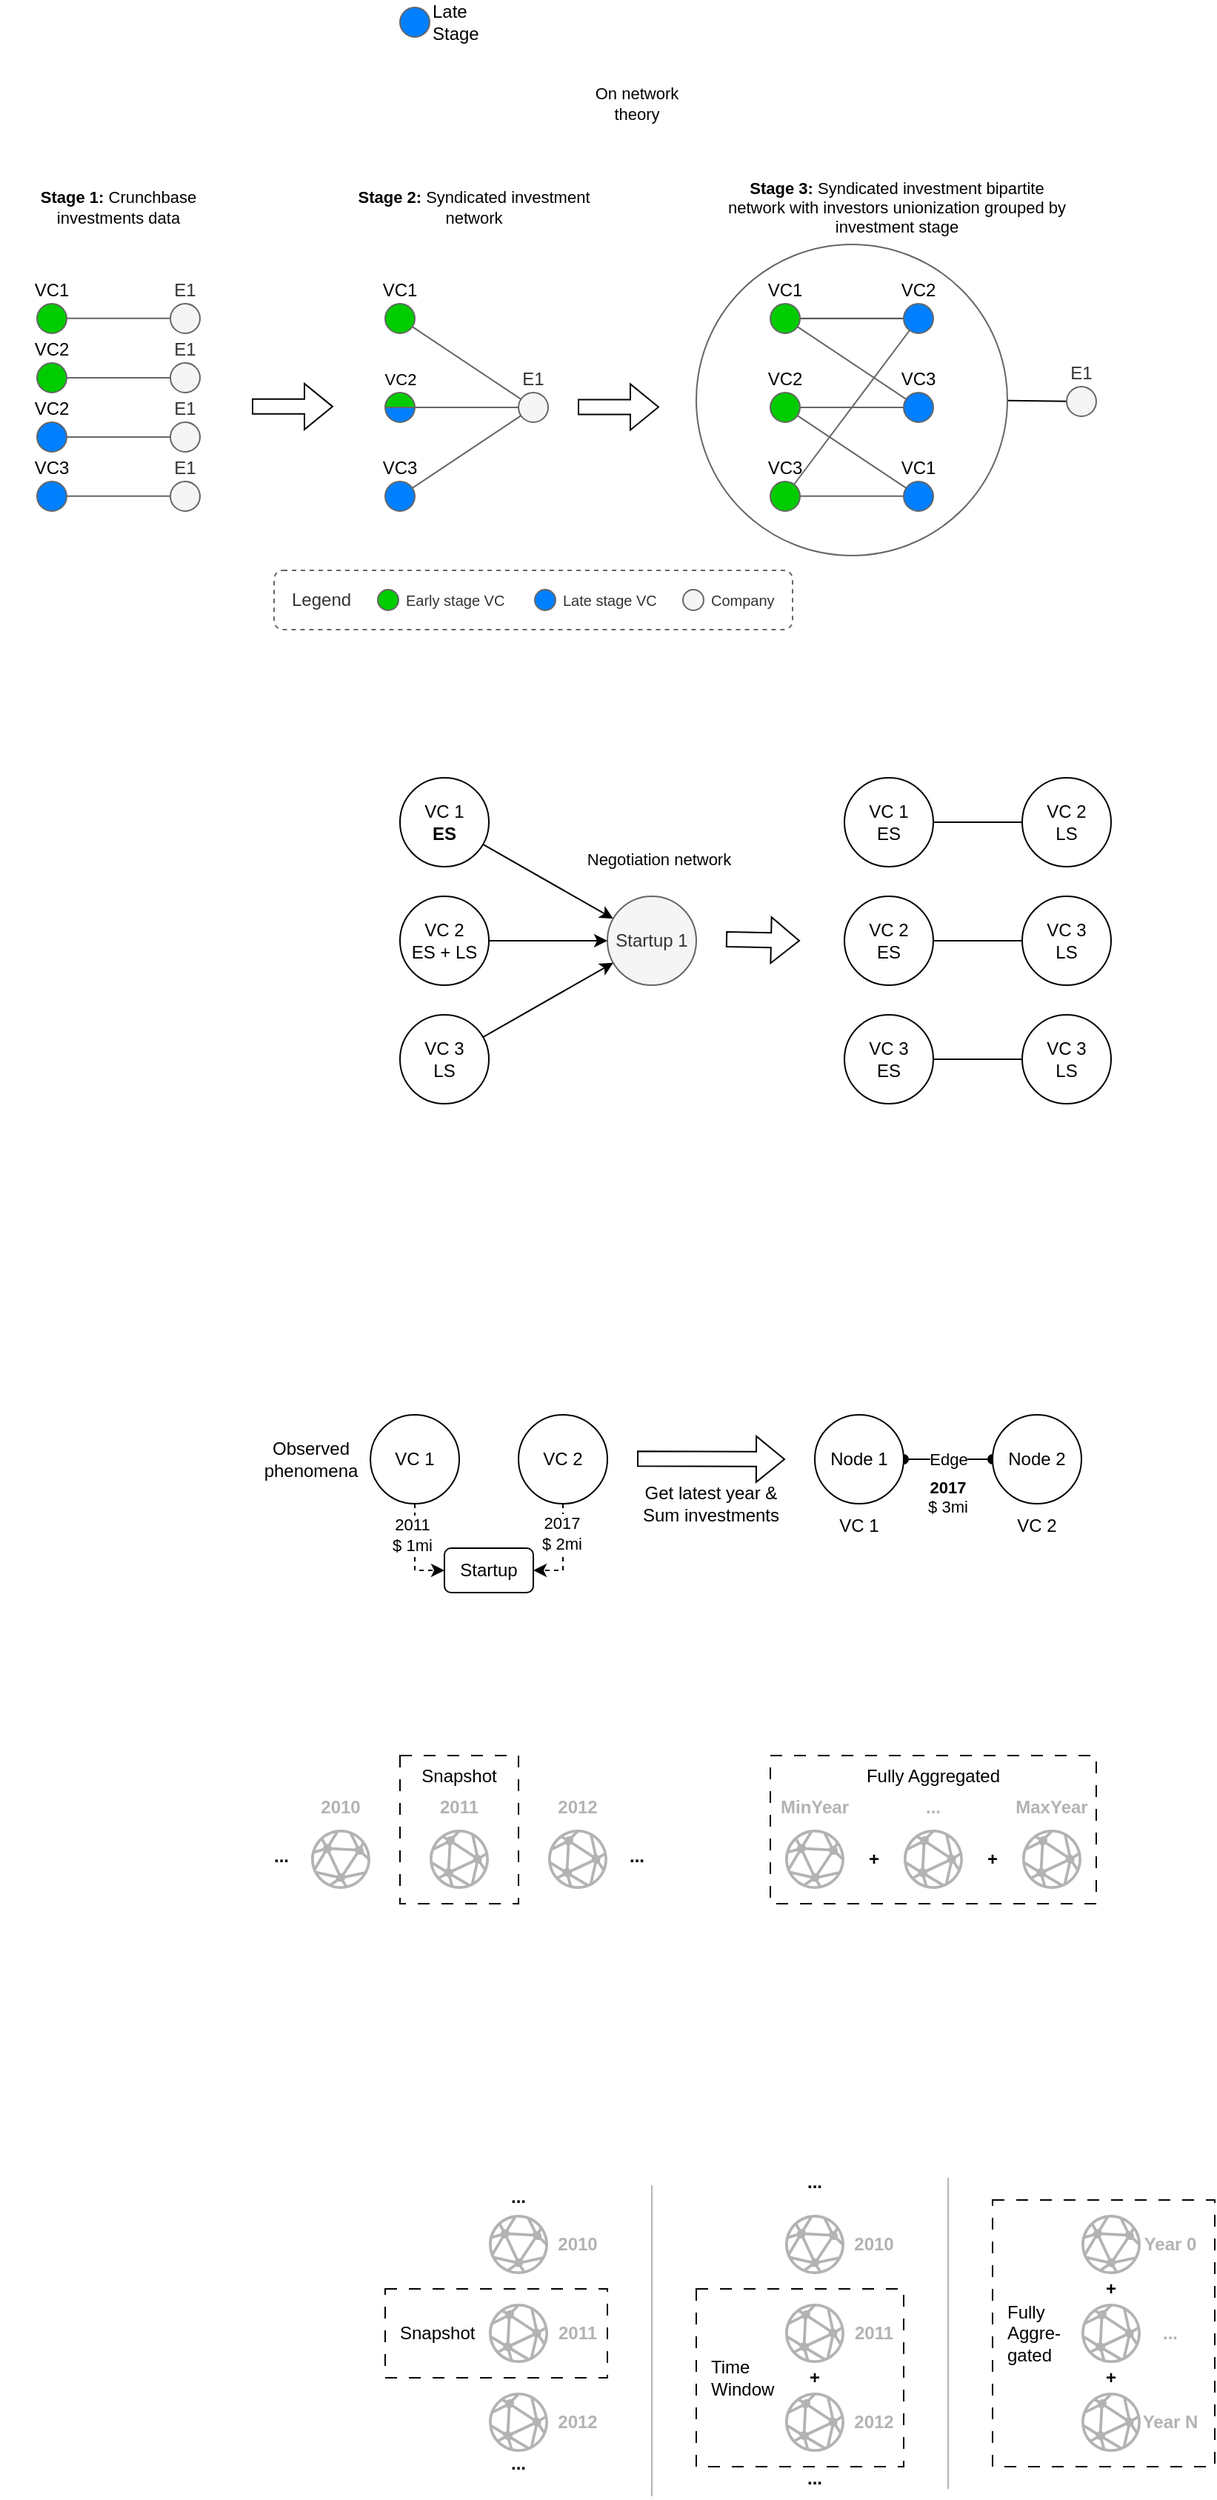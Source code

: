 <mxfile version="26.0.16">
  <diagram name="Page-1" id="Bj0_QASdARDf9qRqiEjv">
    <mxGraphModel dx="7810" dy="5372" grid="1" gridSize="10" guides="1" tooltips="1" connect="1" arrows="1" fold="1" page="1" pageScale="1" pageWidth="1169" pageHeight="827" math="0" shadow="0">
      <root>
        <mxCell id="0" />
        <mxCell id="1" parent="0" />
        <mxCell id="T4cP6CTTyvv2BIqYkuLx-74" value="" style="rounded=0;whiteSpace=wrap;html=1;fontFamily=Helvetica;fontSize=11;fontColor=default;labelBackgroundColor=default;strokeColor=none;" vertex="1" parent="1">
          <mxGeometry x="30" y="-520" width="750" height="320" as="geometry" />
        </mxCell>
        <mxCell id="T4cP6CTTyvv2BIqYkuLx-50" value="Legend" style="rounded=1;whiteSpace=wrap;html=1;fontFamily=Helvetica;fontSize=12;fontColor=#333333;labelBackgroundColor=default;verticalAlign=middle;align=left;spacingLeft=10;dashed=1;strokeColor=#666666;spacingTop=0;" vertex="1" parent="1">
          <mxGeometry x="215" y="-250" width="350" height="40" as="geometry" />
        </mxCell>
        <mxCell id="btaBWANVYXcahimvtC95-86" value="Fully&lt;div&gt;Aggre-&lt;/div&gt;&lt;div&gt;&lt;span style=&quot;background-color: transparent; color: light-dark(rgb(0, 0, 0), rgb(255, 255, 255));&quot;&gt;gated&lt;/span&gt;&lt;/div&gt;" style="rounded=0;whiteSpace=wrap;html=1;verticalAlign=middle;fillColor=none;dashed=1;dashPattern=8 8;align=left;spacingLeft=8;" parent="1" vertex="1">
          <mxGeometry x="700" y="850" width="150" height="180" as="geometry" />
        </mxCell>
        <mxCell id="btaBWANVYXcahimvtC95-52" value="Fully Aggregated" style="rounded=0;whiteSpace=wrap;html=1;verticalAlign=top;fillColor=none;dashed=1;dashPattern=8 8;" parent="1" vertex="1">
          <mxGeometry x="550" y="550" width="220" height="100" as="geometry" />
        </mxCell>
        <mxCell id="btaBWANVYXcahimvtC95-1" value="VC 2" style="ellipse;whiteSpace=wrap;html=1;aspect=fixed;" parent="1" vertex="1">
          <mxGeometry x="380" y="320" width="60" height="60" as="geometry" />
        </mxCell>
        <mxCell id="btaBWANVYXcahimvtC95-6" style="rounded=0;orthogonalLoop=1;jettySize=auto;html=1;edgeStyle=orthogonalEdgeStyle;entryX=0;entryY=0.5;entryDx=0;entryDy=0;dashed=1;" parent="1" source="btaBWANVYXcahimvtC95-2" target="btaBWANVYXcahimvtC95-5" edge="1">
          <mxGeometry relative="1" as="geometry" />
        </mxCell>
        <mxCell id="btaBWANVYXcahimvtC95-8" value="2011&lt;div&gt;$ 1mi&lt;/div&gt;" style="edgeLabel;html=1;align=center;verticalAlign=middle;resizable=0;points=[];" parent="btaBWANVYXcahimvtC95-6" vertex="1" connectable="0">
          <mxGeometry x="-0.216" relative="1" as="geometry">
            <mxPoint x="-2" y="-5" as="offset" />
          </mxGeometry>
        </mxCell>
        <mxCell id="btaBWANVYXcahimvtC95-2" value="VC 1" style="ellipse;whiteSpace=wrap;html=1;aspect=fixed;" parent="1" vertex="1">
          <mxGeometry x="280" y="320" width="60" height="60" as="geometry" />
        </mxCell>
        <mxCell id="btaBWANVYXcahimvtC95-5" value="Startup" style="shape=label;whiteSpace=wrap;html=1;fixedSize=1;rounded=1;" parent="1" vertex="1">
          <mxGeometry x="330" y="410" width="60" height="30" as="geometry" />
        </mxCell>
        <mxCell id="btaBWANVYXcahimvtC95-7" style="rounded=0;orthogonalLoop=1;jettySize=auto;html=1;edgeStyle=orthogonalEdgeStyle;entryX=1;entryY=0.5;entryDx=0;entryDy=0;dashed=1;" parent="1" source="btaBWANVYXcahimvtC95-1" target="btaBWANVYXcahimvtC95-5" edge="1">
          <mxGeometry relative="1" as="geometry">
            <mxPoint x="270" y="387" as="sourcePoint" />
            <mxPoint x="353" y="460" as="targetPoint" />
          </mxGeometry>
        </mxCell>
        <mxCell id="btaBWANVYXcahimvtC95-9" value="2017&lt;div&gt;$ 2mi&lt;/div&gt;" style="edgeLabel;html=1;align=center;verticalAlign=middle;resizable=0;points=[];" parent="btaBWANVYXcahimvtC95-7" vertex="1" connectable="0">
          <mxGeometry x="-0.174" relative="1" as="geometry">
            <mxPoint x="-1" y="-7" as="offset" />
          </mxGeometry>
        </mxCell>
        <mxCell id="btaBWANVYXcahimvtC95-11" style="edgeStyle=orthogonalEdgeStyle;rounded=0;orthogonalLoop=1;jettySize=auto;html=1;endArrow=oval;startFill=1;startArrow=oval;endFill=1;" parent="1" source="btaBWANVYXcahimvtC95-13" target="btaBWANVYXcahimvtC95-10" edge="1">
          <mxGeometry relative="1" as="geometry" />
        </mxCell>
        <mxCell id="btaBWANVYXcahimvtC95-12" value="Edge" style="edgeLabel;html=1;align=center;verticalAlign=middle;resizable=0;points=[];" parent="btaBWANVYXcahimvtC95-11" vertex="1" connectable="0">
          <mxGeometry x="-0.06" y="2" relative="1" as="geometry">
            <mxPoint x="2" y="2" as="offset" />
          </mxGeometry>
        </mxCell>
        <mxCell id="btaBWANVYXcahimvtC95-13" value="Node 1" style="ellipse;whiteSpace=wrap;html=1;aspect=fixed;" parent="1" vertex="1">
          <mxGeometry x="580" y="320" width="60" height="60" as="geometry" />
        </mxCell>
        <mxCell id="btaBWANVYXcahimvtC95-14" value="" style="shape=flexArrow;endArrow=classic;html=1;rounded=0;" parent="1" edge="1">
          <mxGeometry width="50" height="50" relative="1" as="geometry">
            <mxPoint x="460" y="349.66" as="sourcePoint" />
            <mxPoint x="560" y="350" as="targetPoint" />
          </mxGeometry>
        </mxCell>
        <mxCell id="btaBWANVYXcahimvtC95-15" value="VC 1" style="text;html=1;align=center;verticalAlign=middle;whiteSpace=wrap;rounded=0;" parent="1" vertex="1">
          <mxGeometry x="580" y="380" width="60" height="30" as="geometry" />
        </mxCell>
        <mxCell id="btaBWANVYXcahimvtC95-16" value="VC 2" style="text;html=1;align=center;verticalAlign=middle;whiteSpace=wrap;rounded=0;" parent="1" vertex="1">
          <mxGeometry x="700" y="380" width="60" height="30" as="geometry" />
        </mxCell>
        <mxCell id="btaBWANVYXcahimvtC95-17" value="Observed phenomena" style="text;html=1;align=center;verticalAlign=middle;whiteSpace=wrap;rounded=0;" parent="1" vertex="1">
          <mxGeometry x="210" y="335" width="60" height="30" as="geometry" />
        </mxCell>
        <mxCell id="btaBWANVYXcahimvtC95-24" value="" style="sketch=0;html=1;aspect=fixed;strokeColor=none;shadow=0;fillColor=#B3B3B3;verticalAlign=top;labelPosition=center;verticalLabelPosition=bottom;shape=mxgraph.gcp2.network;direction=south;" parent="1" vertex="1">
          <mxGeometry x="240" y="600" width="40" height="40" as="geometry" />
        </mxCell>
        <mxCell id="btaBWANVYXcahimvtC95-25" value="" style="sketch=0;html=1;aspect=fixed;strokeColor=none;shadow=0;fillColor=#B3B3B3;verticalAlign=top;labelPosition=center;verticalLabelPosition=bottom;shape=mxgraph.gcp2.network" parent="1" vertex="1">
          <mxGeometry x="320" y="600" width="40" height="40" as="geometry" />
        </mxCell>
        <mxCell id="btaBWANVYXcahimvtC95-26" value="2010" style="text;html=1;align=center;verticalAlign=middle;whiteSpace=wrap;rounded=0;strokeColor=none;fontColor=#B3B3B3;fontStyle=1" parent="1" vertex="1">
          <mxGeometry x="230" y="570" width="60" height="30" as="geometry" />
        </mxCell>
        <mxCell id="btaBWANVYXcahimvtC95-27" value="2011" style="text;html=1;align=center;verticalAlign=middle;whiteSpace=wrap;rounded=0;strokeColor=none;fontColor=#B3B3B3;fontStyle=1" parent="1" vertex="1">
          <mxGeometry x="310" y="570" width="60" height="30" as="geometry" />
        </mxCell>
        <mxCell id="btaBWANVYXcahimvtC95-30" value="" style="sketch=0;html=1;aspect=fixed;strokeColor=none;shadow=0;fillColor=#B3B3B3;verticalAlign=top;labelPosition=center;verticalLabelPosition=bottom;shape=mxgraph.gcp2.network" parent="1" vertex="1">
          <mxGeometry x="400" y="600" width="40" height="40" as="geometry" />
        </mxCell>
        <mxCell id="btaBWANVYXcahimvtC95-31" value="2012" style="text;html=1;align=center;verticalAlign=middle;whiteSpace=wrap;rounded=0;strokeColor=none;fontColor=#B3B3B3;fontStyle=1" parent="1" vertex="1">
          <mxGeometry x="390" y="570" width="60" height="30" as="geometry" />
        </mxCell>
        <mxCell id="btaBWANVYXcahimvtC95-32" value="Snapshot" style="rounded=0;whiteSpace=wrap;html=1;verticalAlign=top;fillColor=none;dashed=1;dashPattern=8 8;" parent="1" vertex="1">
          <mxGeometry x="300" y="550" width="80" height="100" as="geometry" />
        </mxCell>
        <mxCell id="btaBWANVYXcahimvtC95-33" value="..." style="text;html=1;align=center;verticalAlign=middle;whiteSpace=wrap;rounded=0;fontStyle=1" parent="1" vertex="1">
          <mxGeometry x="190" y="605" width="60" height="25" as="geometry" />
        </mxCell>
        <mxCell id="btaBWANVYXcahimvtC95-34" value="..." style="text;html=1;align=center;verticalAlign=middle;whiteSpace=wrap;rounded=0;fontStyle=1" parent="1" vertex="1">
          <mxGeometry x="430" y="605" width="60" height="25" as="geometry" />
        </mxCell>
        <mxCell id="btaBWANVYXcahimvtC95-46" value="" style="sketch=0;html=1;aspect=fixed;strokeColor=none;shadow=0;fillColor=#B3B3B3;verticalAlign=top;labelPosition=center;verticalLabelPosition=bottom;shape=mxgraph.gcp2.network;direction=south;" parent="1" vertex="1">
          <mxGeometry x="560" y="600" width="40" height="40" as="geometry" />
        </mxCell>
        <mxCell id="btaBWANVYXcahimvtC95-47" value="" style="sketch=0;html=1;aspect=fixed;strokeColor=none;shadow=0;fillColor=#B3B3B3;verticalAlign=top;labelPosition=center;verticalLabelPosition=bottom;shape=mxgraph.gcp2.network" parent="1" vertex="1">
          <mxGeometry x="640" y="600" width="40" height="40" as="geometry" />
        </mxCell>
        <mxCell id="btaBWANVYXcahimvtC95-48" value="MinYear" style="text;html=1;align=center;verticalAlign=middle;whiteSpace=wrap;rounded=0;strokeColor=none;fontColor=#B3B3B3;fontStyle=1" parent="1" vertex="1">
          <mxGeometry x="550" y="570" width="60" height="30" as="geometry" />
        </mxCell>
        <mxCell id="btaBWANVYXcahimvtC95-49" value="..." style="text;html=1;align=center;verticalAlign=middle;whiteSpace=wrap;rounded=0;strokeColor=none;fontColor=#B3B3B3;fontStyle=1" parent="1" vertex="1">
          <mxGeometry x="630" y="570" width="60" height="30" as="geometry" />
        </mxCell>
        <mxCell id="btaBWANVYXcahimvtC95-50" value="" style="sketch=0;html=1;aspect=fixed;strokeColor=none;shadow=0;fillColor=#B3B3B3;verticalAlign=top;labelPosition=center;verticalLabelPosition=bottom;shape=mxgraph.gcp2.network" parent="1" vertex="1">
          <mxGeometry x="720" y="600" width="40" height="40" as="geometry" />
        </mxCell>
        <mxCell id="btaBWANVYXcahimvtC95-51" value="MaxYear" style="text;html=1;align=center;verticalAlign=middle;whiteSpace=wrap;rounded=0;strokeColor=none;fontColor=#B3B3B3;fontStyle=1" parent="1" vertex="1">
          <mxGeometry x="710" y="570" width="60" height="30" as="geometry" />
        </mxCell>
        <mxCell id="btaBWANVYXcahimvtC95-54" value="+" style="text;html=1;align=center;verticalAlign=middle;whiteSpace=wrap;rounded=0;fontStyle=1" parent="1" vertex="1">
          <mxGeometry x="590" y="610" width="60" height="20" as="geometry" />
        </mxCell>
        <mxCell id="btaBWANVYXcahimvtC95-55" value="+" style="text;html=1;align=center;verticalAlign=middle;whiteSpace=wrap;rounded=0;fontStyle=1" parent="1" vertex="1">
          <mxGeometry x="670" y="610" width="60" height="20" as="geometry" />
        </mxCell>
        <mxCell id="btaBWANVYXcahimvtC95-57" value="" style="sketch=0;html=1;aspect=fixed;strokeColor=none;shadow=0;fillColor=#B3B3B3;verticalAlign=top;labelPosition=center;verticalLabelPosition=bottom;shape=mxgraph.gcp2.network;direction=south;" parent="1" vertex="1">
          <mxGeometry x="360" y="860" width="40" height="40" as="geometry" />
        </mxCell>
        <mxCell id="btaBWANVYXcahimvtC95-58" value="" style="sketch=0;html=1;aspect=fixed;strokeColor=none;shadow=0;fillColor=#B3B3B3;verticalAlign=top;labelPosition=center;verticalLabelPosition=bottom;shape=mxgraph.gcp2.network" parent="1" vertex="1">
          <mxGeometry x="360" y="920" width="40" height="40" as="geometry" />
        </mxCell>
        <mxCell id="btaBWANVYXcahimvtC95-59" value="2010" style="text;html=1;align=center;verticalAlign=middle;whiteSpace=wrap;rounded=0;strokeColor=none;fontColor=#B3B3B3;fontStyle=1" parent="1" vertex="1">
          <mxGeometry x="400" y="865" width="40" height="30" as="geometry" />
        </mxCell>
        <mxCell id="btaBWANVYXcahimvtC95-60" value="2011" style="text;html=1;align=center;verticalAlign=middle;whiteSpace=wrap;rounded=0;strokeColor=none;fontColor=#B3B3B3;fontStyle=1" parent="1" vertex="1">
          <mxGeometry x="400" y="925" width="40" height="30" as="geometry" />
        </mxCell>
        <mxCell id="btaBWANVYXcahimvtC95-61" value="" style="sketch=0;html=1;aspect=fixed;strokeColor=none;shadow=0;fillColor=#B3B3B3;verticalAlign=top;labelPosition=center;verticalLabelPosition=bottom;shape=mxgraph.gcp2.network" parent="1" vertex="1">
          <mxGeometry x="360" y="980" width="40" height="40" as="geometry" />
        </mxCell>
        <mxCell id="btaBWANVYXcahimvtC95-62" value="2012" style="text;html=1;align=center;verticalAlign=middle;whiteSpace=wrap;rounded=0;strokeColor=none;fontColor=#B3B3B3;fontStyle=1" parent="1" vertex="1">
          <mxGeometry x="400" y="985" width="40" height="30" as="geometry" />
        </mxCell>
        <mxCell id="btaBWANVYXcahimvtC95-63" value="Snapshot" style="rounded=0;whiteSpace=wrap;html=1;verticalAlign=middle;fillColor=none;dashed=1;dashPattern=8 8;align=left;spacingLeft=8;" parent="1" vertex="1">
          <mxGeometry x="290" y="910" width="150" height="60" as="geometry" />
        </mxCell>
        <mxCell id="btaBWANVYXcahimvtC95-64" value="..." style="text;html=1;align=center;verticalAlign=middle;whiteSpace=wrap;rounded=0;fontStyle=1" parent="1" vertex="1">
          <mxGeometry x="370" y="835" width="20" height="25" as="geometry" />
        </mxCell>
        <mxCell id="btaBWANVYXcahimvtC95-65" value="..." style="text;html=1;align=center;verticalAlign=middle;whiteSpace=wrap;rounded=0;fontStyle=1" parent="1" vertex="1">
          <mxGeometry x="370" y="1015" width="20" height="25" as="geometry" />
        </mxCell>
        <mxCell id="btaBWANVYXcahimvtC95-69" value="" style="sketch=0;html=1;aspect=fixed;strokeColor=none;shadow=0;fillColor=#B3B3B3;verticalAlign=top;labelPosition=center;verticalLabelPosition=bottom;shape=mxgraph.gcp2.network;direction=south;" parent="1" vertex="1">
          <mxGeometry x="560" y="860" width="40" height="40" as="geometry" />
        </mxCell>
        <mxCell id="btaBWANVYXcahimvtC95-70" value="" style="sketch=0;html=1;aspect=fixed;strokeColor=none;shadow=0;fillColor=#B3B3B3;verticalAlign=top;labelPosition=center;verticalLabelPosition=bottom;shape=mxgraph.gcp2.network" parent="1" vertex="1">
          <mxGeometry x="560" y="920" width="40" height="40" as="geometry" />
        </mxCell>
        <mxCell id="btaBWANVYXcahimvtC95-71" value="2010" style="text;html=1;align=center;verticalAlign=middle;whiteSpace=wrap;rounded=0;strokeColor=none;fontColor=#B3B3B3;fontStyle=1" parent="1" vertex="1">
          <mxGeometry x="600" y="865" width="40" height="30" as="geometry" />
        </mxCell>
        <mxCell id="btaBWANVYXcahimvtC95-72" value="2011" style="text;html=1;align=center;verticalAlign=middle;whiteSpace=wrap;rounded=0;strokeColor=none;fontColor=#B3B3B3;fontStyle=1" parent="1" vertex="1">
          <mxGeometry x="600" y="925" width="40" height="30" as="geometry" />
        </mxCell>
        <mxCell id="btaBWANVYXcahimvtC95-73" value="" style="sketch=0;html=1;aspect=fixed;strokeColor=none;shadow=0;fillColor=#B3B3B3;verticalAlign=top;labelPosition=center;verticalLabelPosition=bottom;shape=mxgraph.gcp2.network" parent="1" vertex="1">
          <mxGeometry x="560" y="980" width="40" height="40" as="geometry" />
        </mxCell>
        <mxCell id="btaBWANVYXcahimvtC95-74" value="2012" style="text;html=1;align=center;verticalAlign=middle;whiteSpace=wrap;rounded=0;strokeColor=none;fontColor=#B3B3B3;fontStyle=1" parent="1" vertex="1">
          <mxGeometry x="600" y="985" width="40" height="30" as="geometry" />
        </mxCell>
        <mxCell id="btaBWANVYXcahimvtC95-75" value="Time&lt;div&gt;Window&lt;/div&gt;" style="rounded=0;whiteSpace=wrap;html=1;verticalAlign=middle;fillColor=none;dashed=1;dashPattern=8 8;align=left;spacingLeft=8;" parent="1" vertex="1">
          <mxGeometry x="500" y="910" width="140" height="120" as="geometry" />
        </mxCell>
        <mxCell id="btaBWANVYXcahimvtC95-76" value="..." style="text;html=1;align=center;verticalAlign=middle;whiteSpace=wrap;rounded=0;fontStyle=1" parent="1" vertex="1">
          <mxGeometry x="570" y="825" width="20" height="25" as="geometry" />
        </mxCell>
        <mxCell id="btaBWANVYXcahimvtC95-77" value="..." style="text;html=1;align=center;verticalAlign=middle;whiteSpace=wrap;rounded=0;fontStyle=1" parent="1" vertex="1">
          <mxGeometry x="570" y="1025" width="20" height="25" as="geometry" />
        </mxCell>
        <mxCell id="btaBWANVYXcahimvtC95-79" value="+" style="text;html=1;align=center;verticalAlign=middle;whiteSpace=wrap;rounded=0;fontStyle=1" parent="1" vertex="1">
          <mxGeometry x="570" y="960" width="20" height="20" as="geometry" />
        </mxCell>
        <mxCell id="btaBWANVYXcahimvtC95-80" value="" style="sketch=0;html=1;aspect=fixed;strokeColor=none;shadow=0;fillColor=#B3B3B3;verticalAlign=top;labelPosition=center;verticalLabelPosition=bottom;shape=mxgraph.gcp2.network;direction=south;" parent="1" vertex="1">
          <mxGeometry x="760" y="860" width="40" height="40" as="geometry" />
        </mxCell>
        <mxCell id="btaBWANVYXcahimvtC95-81" value="" style="sketch=0;html=1;aspect=fixed;strokeColor=none;shadow=0;fillColor=#B3B3B3;verticalAlign=top;labelPosition=center;verticalLabelPosition=bottom;shape=mxgraph.gcp2.network" parent="1" vertex="1">
          <mxGeometry x="760" y="920" width="40" height="40" as="geometry" />
        </mxCell>
        <mxCell id="btaBWANVYXcahimvtC95-82" value="Year 0" style="text;html=1;align=center;verticalAlign=middle;whiteSpace=wrap;rounded=0;strokeColor=none;fontColor=#B3B3B3;fontStyle=1" parent="1" vertex="1">
          <mxGeometry x="800" y="865" width="40" height="30" as="geometry" />
        </mxCell>
        <mxCell id="btaBWANVYXcahimvtC95-83" value="..." style="text;html=1;align=center;verticalAlign=middle;whiteSpace=wrap;rounded=0;strokeColor=none;fontColor=#B3B3B3;fontStyle=1" parent="1" vertex="1">
          <mxGeometry x="800" y="925" width="40" height="30" as="geometry" />
        </mxCell>
        <mxCell id="btaBWANVYXcahimvtC95-84" value="" style="sketch=0;html=1;aspect=fixed;strokeColor=none;shadow=0;fillColor=#B3B3B3;verticalAlign=top;labelPosition=center;verticalLabelPosition=bottom;shape=mxgraph.gcp2.network" parent="1" vertex="1">
          <mxGeometry x="760" y="980" width="40" height="40" as="geometry" />
        </mxCell>
        <mxCell id="btaBWANVYXcahimvtC95-85" value="Year N" style="text;html=1;align=center;verticalAlign=middle;whiteSpace=wrap;rounded=0;strokeColor=none;fontColor=#B3B3B3;fontStyle=1" parent="1" vertex="1">
          <mxGeometry x="800" y="985" width="40" height="30" as="geometry" />
        </mxCell>
        <mxCell id="btaBWANVYXcahimvtC95-89" value="+" style="text;html=1;align=center;verticalAlign=middle;whiteSpace=wrap;rounded=0;fontStyle=1" parent="1" vertex="1">
          <mxGeometry x="770" y="960" width="20" height="20" as="geometry" />
        </mxCell>
        <mxCell id="btaBWANVYXcahimvtC95-90" value="+" style="text;html=1;align=center;verticalAlign=middle;whiteSpace=wrap;rounded=0;fontStyle=1" parent="1" vertex="1">
          <mxGeometry x="770" y="900" width="20" height="20" as="geometry" />
        </mxCell>
        <mxCell id="btaBWANVYXcahimvtC95-91" value="" style="endArrow=none;html=1;rounded=0;strokeColor=#B3B3B3;" parent="1" edge="1">
          <mxGeometry width="50" height="50" relative="1" as="geometry">
            <mxPoint x="470" y="1050" as="sourcePoint" />
            <mxPoint x="470" y="840" as="targetPoint" />
          </mxGeometry>
        </mxCell>
        <mxCell id="btaBWANVYXcahimvtC95-92" value="" style="endArrow=none;html=1;rounded=0;strokeColor=#B3B3B3;" parent="1" edge="1">
          <mxGeometry width="50" height="50" relative="1" as="geometry">
            <mxPoint x="670" y="1045" as="sourcePoint" />
            <mxPoint x="670" y="835" as="targetPoint" />
          </mxGeometry>
        </mxCell>
        <mxCell id="btaBWANVYXcahimvtC95-95" value="&lt;b style=&quot;font-size: 11px; text-wrap-mode: nowrap;&quot;&gt;2017&lt;/b&gt;&lt;div style=&quot;font-size: 11px; text-wrap-mode: nowrap;&quot;&gt;$ 3mi&lt;/div&gt;" style="text;html=1;align=center;verticalAlign=middle;whiteSpace=wrap;rounded=0;" parent="1" vertex="1">
          <mxGeometry x="640" y="360" width="60" height="30" as="geometry" />
        </mxCell>
        <mxCell id="btaBWANVYXcahimvtC95-96" value="Get latest year &amp;amp;&lt;div&gt;Sum investments&lt;/div&gt;" style="text;html=1;align=center;verticalAlign=middle;whiteSpace=wrap;rounded=0;" parent="1" vertex="1">
          <mxGeometry x="460" y="365" width="100" height="30" as="geometry" />
        </mxCell>
        <mxCell id="btaBWANVYXcahimvtC95-10" value="Node 2" style="ellipse;whiteSpace=wrap;html=1;aspect=fixed;" parent="1" vertex="1">
          <mxGeometry x="700" y="320" width="60" height="60" as="geometry" />
        </mxCell>
        <mxCell id="T4cP6CTTyvv2BIqYkuLx-5" style="rounded=0;orthogonalLoop=1;jettySize=auto;html=1;" edge="1" parent="1" source="T4cP6CTTyvv2BIqYkuLx-1" target="T4cP6CTTyvv2BIqYkuLx-2">
          <mxGeometry relative="1" as="geometry" />
        </mxCell>
        <mxCell id="T4cP6CTTyvv2BIqYkuLx-1" value="VC 1&lt;div&gt;&lt;b&gt;ES&lt;/b&gt;&lt;/div&gt;" style="ellipse;whiteSpace=wrap;html=1;aspect=fixed;" vertex="1" parent="1">
          <mxGeometry x="300" y="-110" width="60" height="60" as="geometry" />
        </mxCell>
        <mxCell id="T4cP6CTTyvv2BIqYkuLx-2" value="Startup 1" style="ellipse;whiteSpace=wrap;html=1;aspect=fixed;fillColor=#f5f5f5;fontColor=#333333;strokeColor=#666666;" vertex="1" parent="1">
          <mxGeometry x="440" y="-30" width="60" height="60" as="geometry" />
        </mxCell>
        <mxCell id="T4cP6CTTyvv2BIqYkuLx-3" value="VC 2&lt;div&gt;ES + LS&lt;/div&gt;" style="ellipse;whiteSpace=wrap;html=1;aspect=fixed;" vertex="1" parent="1">
          <mxGeometry x="300" y="-30" width="60" height="60" as="geometry" />
        </mxCell>
        <mxCell id="T4cP6CTTyvv2BIqYkuLx-4" value="VC 3&lt;div&gt;LS&lt;/div&gt;" style="ellipse;whiteSpace=wrap;html=1;aspect=fixed;" vertex="1" parent="1">
          <mxGeometry x="300" y="50" width="60" height="60" as="geometry" />
        </mxCell>
        <mxCell id="T4cP6CTTyvv2BIqYkuLx-6" style="rounded=0;orthogonalLoop=1;jettySize=auto;html=1;" edge="1" parent="1" source="T4cP6CTTyvv2BIqYkuLx-3" target="T4cP6CTTyvv2BIqYkuLx-2">
          <mxGeometry relative="1" as="geometry">
            <mxPoint x="377" y="-57" as="sourcePoint" />
            <mxPoint x="493" y="-3" as="targetPoint" />
          </mxGeometry>
        </mxCell>
        <mxCell id="T4cP6CTTyvv2BIqYkuLx-7" style="rounded=0;orthogonalLoop=1;jettySize=auto;html=1;" edge="1" parent="1" source="T4cP6CTTyvv2BIqYkuLx-4" target="T4cP6CTTyvv2BIqYkuLx-2">
          <mxGeometry relative="1" as="geometry">
            <mxPoint x="380" y="10" as="sourcePoint" />
            <mxPoint x="490" y="10" as="targetPoint" />
          </mxGeometry>
        </mxCell>
        <mxCell id="T4cP6CTTyvv2BIqYkuLx-8" value="" style="shape=flexArrow;endArrow=classic;html=1;rounded=0;" edge="1" parent="1">
          <mxGeometry width="50" height="50" relative="1" as="geometry">
            <mxPoint x="520" y="-1" as="sourcePoint" />
            <mxPoint x="570" as="targetPoint" />
          </mxGeometry>
        </mxCell>
        <mxCell id="T4cP6CTTyvv2BIqYkuLx-12" style="edgeStyle=none;shape=connector;rounded=0;orthogonalLoop=1;jettySize=auto;html=1;strokeColor=default;align=center;verticalAlign=middle;fontFamily=Helvetica;fontSize=11;fontColor=default;labelBackgroundColor=default;endArrow=none;startFill=0;" edge="1" parent="1" source="T4cP6CTTyvv2BIqYkuLx-9" target="T4cP6CTTyvv2BIqYkuLx-10">
          <mxGeometry relative="1" as="geometry" />
        </mxCell>
        <mxCell id="T4cP6CTTyvv2BIqYkuLx-9" value="VC 1&lt;div&gt;ES&lt;/div&gt;" style="ellipse;whiteSpace=wrap;html=1;aspect=fixed;" vertex="1" parent="1">
          <mxGeometry x="600" y="-110" width="60" height="60" as="geometry" />
        </mxCell>
        <mxCell id="T4cP6CTTyvv2BIqYkuLx-10" value="VC 2&lt;div&gt;LS&lt;/div&gt;" style="ellipse;whiteSpace=wrap;html=1;aspect=fixed;" vertex="1" parent="1">
          <mxGeometry x="720" y="-110" width="60" height="60" as="geometry" />
        </mxCell>
        <mxCell id="T4cP6CTTyvv2BIqYkuLx-11" value="VC 3&lt;div&gt;LS&lt;/div&gt;" style="ellipse;whiteSpace=wrap;html=1;aspect=fixed;" vertex="1" parent="1">
          <mxGeometry x="720" y="-30" width="60" height="60" as="geometry" />
        </mxCell>
        <mxCell id="T4cP6CTTyvv2BIqYkuLx-13" value="VC 2&lt;div&gt;ES&lt;/div&gt;" style="ellipse;whiteSpace=wrap;html=1;aspect=fixed;" vertex="1" parent="1">
          <mxGeometry x="600" y="-30" width="60" height="60" as="geometry" />
        </mxCell>
        <mxCell id="T4cP6CTTyvv2BIqYkuLx-14" value="VC 3&lt;div&gt;LS&lt;/div&gt;" style="ellipse;whiteSpace=wrap;html=1;aspect=fixed;" vertex="1" parent="1">
          <mxGeometry x="720" y="50" width="60" height="60" as="geometry" />
        </mxCell>
        <mxCell id="T4cP6CTTyvv2BIqYkuLx-15" value="VC 3&lt;div&gt;ES&lt;/div&gt;" style="ellipse;whiteSpace=wrap;html=1;aspect=fixed;" vertex="1" parent="1">
          <mxGeometry x="600" y="50" width="60" height="60" as="geometry" />
        </mxCell>
        <mxCell id="T4cP6CTTyvv2BIqYkuLx-16" style="edgeStyle=none;shape=connector;rounded=0;orthogonalLoop=1;jettySize=auto;html=1;strokeColor=default;align=center;verticalAlign=middle;fontFamily=Helvetica;fontSize=11;fontColor=default;labelBackgroundColor=default;endArrow=none;startFill=0;" edge="1" parent="1" source="T4cP6CTTyvv2BIqYkuLx-13" target="T4cP6CTTyvv2BIqYkuLx-11">
          <mxGeometry relative="1" as="geometry">
            <mxPoint x="670" y="-70" as="sourcePoint" />
            <mxPoint x="730" y="-70" as="targetPoint" />
          </mxGeometry>
        </mxCell>
        <mxCell id="T4cP6CTTyvv2BIqYkuLx-17" style="edgeStyle=none;shape=connector;rounded=0;orthogonalLoop=1;jettySize=auto;html=1;strokeColor=default;align=center;verticalAlign=middle;fontFamily=Helvetica;fontSize=11;fontColor=default;labelBackgroundColor=default;endArrow=none;startFill=0;" edge="1" parent="1" source="T4cP6CTTyvv2BIqYkuLx-15" target="T4cP6CTTyvv2BIqYkuLx-14">
          <mxGeometry relative="1" as="geometry">
            <mxPoint x="670" y="10" as="sourcePoint" />
            <mxPoint x="730" y="10" as="targetPoint" />
          </mxGeometry>
        </mxCell>
        <mxCell id="T4cP6CTTyvv2BIqYkuLx-18" value="On network theory" style="text;html=1;align=center;verticalAlign=middle;whiteSpace=wrap;rounded=0;fontFamily=Helvetica;fontSize=11;fontColor=default;labelBackgroundColor=default;" vertex="1" parent="1">
          <mxGeometry x="430" y="-580" width="60" height="30" as="geometry" />
        </mxCell>
        <mxCell id="T4cP6CTTyvv2BIqYkuLx-19" value="Negotiation network" style="text;html=1;align=center;verticalAlign=middle;whiteSpace=wrap;rounded=0;fontFamily=Helvetica;fontSize=11;fontColor=default;labelBackgroundColor=default;" vertex="1" parent="1">
          <mxGeometry x="410" y="-70" width="130" height="30" as="geometry" />
        </mxCell>
        <mxCell id="T4cP6CTTyvv2BIqYkuLx-20" value="&lt;div&gt;&lt;b style=&quot;background-color: light-dark(#ffffff, var(--ge-dark-color, #121212)); color: light-dark(rgb(0, 0, 0), rgb(255, 255, 255));&quot;&gt;Stage 2:&amp;nbsp;&lt;/b&gt;&lt;span style=&quot;background-color: light-dark(#ffffff, var(--ge-dark-color, #121212)); color: light-dark(rgb(0, 0, 0), rgb(255, 255, 255));&quot;&gt;Syndicated investment network&lt;/span&gt;&lt;/div&gt;" style="text;html=1;align=center;verticalAlign=middle;whiteSpace=wrap;rounded=0;fontFamily=Helvetica;fontSize=11;fontColor=default;labelBackgroundColor=default;" vertex="1" parent="1">
          <mxGeometry x="270" y="-510" width="160" height="30" as="geometry" />
        </mxCell>
        <mxCell id="T4cP6CTTyvv2BIqYkuLx-32" value="Early stage VC" style="ellipse;aspect=fixed;labelPosition=right;verticalLabelPosition=middle;align=left;verticalAlign=middle;fillColor=#00CC00;strokeColor=#666666;html=1;spacingLeft=3;fontColor=#333333;fontSize=10;" vertex="1" parent="1">
          <mxGeometry x="285" y="-237" width="14" height="14" as="geometry" />
        </mxCell>
        <mxCell id="T4cP6CTTyvv2BIqYkuLx-33" value="Late Stage" style="ellipse;whiteSpace=wrap;html=1;aspect=fixed;labelPosition=right;verticalLabelPosition=middle;align=left;verticalAlign=middle;fillColor=#007FFF;strokeColor=#666666;" vertex="1" parent="1">
          <mxGeometry x="300" y="-630" width="20" height="20" as="geometry" />
        </mxCell>
        <mxCell id="T4cP6CTTyvv2BIqYkuLx-51" value="Late stage VC" style="ellipse;aspect=fixed;labelPosition=right;verticalLabelPosition=middle;align=left;verticalAlign=middle;fillColor=#007FFF;strokeColor=#666666;html=1;spacingLeft=3;fontColor=#333333;fontSize=10;" vertex="1" parent="1">
          <mxGeometry x="391" y="-237" width="14" height="14" as="geometry" />
        </mxCell>
        <mxCell id="T4cP6CTTyvv2BIqYkuLx-53" value="Company" style="ellipse;aspect=fixed;labelPosition=right;verticalLabelPosition=middle;align=left;verticalAlign=middle;fillColor=#f5f5f5;strokeColor=#666666;html=1;fontColor=#333333;spacingLeft=3;fontSize=10;" vertex="1" parent="1">
          <mxGeometry x="491" y="-237" width="14" height="14" as="geometry" />
        </mxCell>
        <mxCell id="T4cP6CTTyvv2BIqYkuLx-55" value="&lt;span style=&quot;text-align: left;&quot;&gt;&lt;b&gt;Stage 3:&amp;nbsp;&lt;/b&gt;Syndicated investment bipartite network&amp;nbsp;with investors unionization grouped by investment stage&lt;/span&gt;" style="text;html=1;align=center;verticalAlign=middle;whiteSpace=wrap;rounded=0;fontFamily=Helvetica;fontSize=11;fontColor=default;labelBackgroundColor=default;" vertex="1" parent="1">
          <mxGeometry x="507.5" y="-510" width="255" height="30" as="geometry" />
        </mxCell>
        <mxCell id="T4cP6CTTyvv2BIqYkuLx-57" value="" style="shape=flexArrow;endArrow=classic;html=1;rounded=0;" edge="1" parent="1">
          <mxGeometry width="50" height="50" relative="1" as="geometry">
            <mxPoint x="420" y="-360.29" as="sourcePoint" />
            <mxPoint x="475" y="-360.29" as="targetPoint" />
          </mxGeometry>
        </mxCell>
        <mxCell id="T4cP6CTTyvv2BIqYkuLx-58" value="&lt;div&gt;&lt;b&gt;Stage 1:&lt;/b&gt;&amp;nbsp;&lt;span style=&quot;background-color: light-dark(#ffffff, var(--ge-dark-color, #121212)); color: light-dark(rgb(0, 0, 0), rgb(255, 255, 255));&quot;&gt;Crunchbase investments data&lt;/span&gt;&lt;/div&gt;" style="text;html=1;align=center;verticalAlign=middle;whiteSpace=wrap;rounded=0;fontFamily=Helvetica;fontSize=11;fontColor=default;labelBackgroundColor=default;" vertex="1" parent="1">
          <mxGeometry x="30" y="-510" width="160" height="30" as="geometry" />
        </mxCell>
        <mxCell id="T4cP6CTTyvv2BIqYkuLx-73" value="" style="shape=flexArrow;endArrow=classic;html=1;rounded=0;" edge="1" parent="1">
          <mxGeometry width="50" height="50" relative="1" as="geometry">
            <mxPoint x="200" y="-360.57" as="sourcePoint" />
            <mxPoint x="255" y="-360.57" as="targetPoint" />
          </mxGeometry>
        </mxCell>
        <mxCell id="T4cP6CTTyvv2BIqYkuLx-75" value="" style="group" vertex="1" connectable="0" parent="1">
          <mxGeometry x="500" y="-470" width="270" height="210" as="geometry" />
        </mxCell>
        <mxCell id="T4cP6CTTyvv2BIqYkuLx-49" style="edgeStyle=none;shape=connector;rounded=0;orthogonalLoop=1;jettySize=auto;html=1;strokeColor=default;align=center;verticalAlign=middle;fontFamily=Helvetica;fontSize=11;fontColor=default;labelBackgroundColor=default;startFill=0;endArrow=none;" edge="1" parent="T4cP6CTTyvv2BIqYkuLx-75" source="T4cP6CTTyvv2BIqYkuLx-47" target="T4cP6CTTyvv2BIqYkuLx-48">
          <mxGeometry relative="1" as="geometry" />
        </mxCell>
        <mxCell id="T4cP6CTTyvv2BIqYkuLx-47" value="" style="ellipse;whiteSpace=wrap;html=1;aspect=fixed;strokeColor=#666666;" vertex="1" parent="T4cP6CTTyvv2BIqYkuLx-75">
          <mxGeometry width="210" height="210" as="geometry" />
        </mxCell>
        <mxCell id="T4cP6CTTyvv2BIqYkuLx-78" value="" style="edgeStyle=none;shape=connector;rounded=0;orthogonalLoop=1;jettySize=auto;html=1;strokeColor=default;align=center;verticalAlign=middle;fontFamily=Helvetica;fontSize=11;fontColor=default;labelBackgroundColor=default;startFill=0;endArrow=none;" edge="1" parent="T4cP6CTTyvv2BIqYkuLx-75" source="T4cP6CTTyvv2BIqYkuLx-35" target="T4cP6CTTyvv2BIqYkuLx-40">
          <mxGeometry relative="1" as="geometry" />
        </mxCell>
        <mxCell id="T4cP6CTTyvv2BIqYkuLx-35" value="VC1" style="ellipse;whiteSpace=wrap;html=1;aspect=fixed;labelPosition=center;verticalLabelPosition=top;align=center;verticalAlign=bottom;fillColor=#00CC00;strokeColor=#666666;" vertex="1" parent="T4cP6CTTyvv2BIqYkuLx-75">
          <mxGeometry x="50" y="40" width="20" height="20" as="geometry" />
        </mxCell>
        <mxCell id="T4cP6CTTyvv2BIqYkuLx-37" value="VC2" style="ellipse;whiteSpace=wrap;html=1;aspect=fixed;labelPosition=center;verticalLabelPosition=top;align=center;verticalAlign=bottom;fillColor=#00CC00;strokeColor=#666666;" vertex="1" parent="T4cP6CTTyvv2BIqYkuLx-75">
          <mxGeometry x="50" y="100" width="20" height="20" as="geometry" />
        </mxCell>
        <mxCell id="T4cP6CTTyvv2BIqYkuLx-38" value="VC3" style="ellipse;whiteSpace=wrap;html=1;aspect=fixed;labelPosition=center;verticalLabelPosition=top;align=center;verticalAlign=bottom;fillColor=#00CC00;strokeColor=#666666;" vertex="1" parent="T4cP6CTTyvv2BIqYkuLx-75">
          <mxGeometry x="50" y="160" width="20" height="20" as="geometry" />
        </mxCell>
        <mxCell id="T4cP6CTTyvv2BIqYkuLx-40" value="VC2" style="ellipse;whiteSpace=wrap;html=1;aspect=fixed;labelPosition=center;verticalLabelPosition=top;align=center;verticalAlign=bottom;fillColor=#007FFF;strokeColor=#666666;" vertex="1" parent="T4cP6CTTyvv2BIqYkuLx-75">
          <mxGeometry x="140" y="40" width="20" height="20" as="geometry" />
        </mxCell>
        <mxCell id="T4cP6CTTyvv2BIqYkuLx-41" value="VC3" style="ellipse;whiteSpace=wrap;html=1;aspect=fixed;labelPosition=center;verticalLabelPosition=top;align=center;verticalAlign=bottom;fillColor=#007FFF;strokeColor=#666666;" vertex="1" parent="T4cP6CTTyvv2BIqYkuLx-75">
          <mxGeometry x="140" y="100" width="20" height="20" as="geometry" />
        </mxCell>
        <mxCell id="T4cP6CTTyvv2BIqYkuLx-42" value="VC1" style="ellipse;whiteSpace=wrap;html=1;aspect=fixed;labelPosition=center;verticalLabelPosition=top;align=center;verticalAlign=bottom;fillColor=#007FFF;strokeColor=#666666;" vertex="1" parent="T4cP6CTTyvv2BIqYkuLx-75">
          <mxGeometry x="140" y="160" width="20" height="20" as="geometry" />
        </mxCell>
        <mxCell id="T4cP6CTTyvv2BIqYkuLx-43" style="rounded=0;orthogonalLoop=1;jettySize=auto;html=1;labelPosition=center;verticalLabelPosition=top;align=center;verticalAlign=bottom;endArrow=none;startFill=0;strokeColor=#666666;" edge="1" parent="T4cP6CTTyvv2BIqYkuLx-75" source="T4cP6CTTyvv2BIqYkuLx-37" target="T4cP6CTTyvv2BIqYkuLx-41">
          <mxGeometry relative="1" as="geometry">
            <mxPoint x="70" y="109.72" as="sourcePoint" />
            <mxPoint x="145" y="109.72" as="targetPoint" />
          </mxGeometry>
        </mxCell>
        <mxCell id="T4cP6CTTyvv2BIqYkuLx-44" style="rounded=0;orthogonalLoop=1;jettySize=auto;html=1;labelPosition=center;verticalLabelPosition=top;align=center;verticalAlign=bottom;endArrow=none;startFill=0;strokeColor=#666666;" edge="1" parent="T4cP6CTTyvv2BIqYkuLx-75">
          <mxGeometry relative="1" as="geometry">
            <mxPoint x="70" y="49.86" as="sourcePoint" />
            <mxPoint x="140" y="49.86" as="targetPoint" />
          </mxGeometry>
        </mxCell>
        <mxCell id="T4cP6CTTyvv2BIqYkuLx-45" style="rounded=0;orthogonalLoop=1;jettySize=auto;html=1;labelPosition=center;verticalLabelPosition=top;align=center;verticalAlign=bottom;endArrow=none;startFill=0;strokeColor=#666666;" edge="1" parent="T4cP6CTTyvv2BIqYkuLx-75">
          <mxGeometry relative="1" as="geometry">
            <mxPoint x="70" y="169.86" as="sourcePoint" />
            <mxPoint x="140" y="169.86" as="targetPoint" />
          </mxGeometry>
        </mxCell>
        <mxCell id="T4cP6CTTyvv2BIqYkuLx-48" value="E1" style="ellipse;whiteSpace=wrap;html=1;aspect=fixed;fillColor=#f5f5f5;fontColor=#333333;strokeColor=#666666;labelPosition=center;verticalLabelPosition=top;align=center;verticalAlign=bottom;" vertex="1" parent="T4cP6CTTyvv2BIqYkuLx-75">
          <mxGeometry x="250" y="96" width="20" height="20" as="geometry" />
        </mxCell>
        <mxCell id="T4cP6CTTyvv2BIqYkuLx-79" style="rounded=0;orthogonalLoop=1;jettySize=auto;html=1;labelPosition=center;verticalLabelPosition=top;align=center;verticalAlign=bottom;endArrow=none;startFill=0;strokeColor=#666666;" edge="1" parent="T4cP6CTTyvv2BIqYkuLx-75" source="T4cP6CTTyvv2BIqYkuLx-35" target="T4cP6CTTyvv2BIqYkuLx-41">
          <mxGeometry relative="1" as="geometry">
            <mxPoint x="80" y="59.86" as="sourcePoint" />
            <mxPoint x="150" y="59.86" as="targetPoint" />
          </mxGeometry>
        </mxCell>
        <mxCell id="T4cP6CTTyvv2BIqYkuLx-80" style="rounded=0;orthogonalLoop=1;jettySize=auto;html=1;labelPosition=center;verticalLabelPosition=top;align=center;verticalAlign=bottom;endArrow=none;startFill=0;strokeColor=#666666;" edge="1" parent="T4cP6CTTyvv2BIqYkuLx-75" source="T4cP6CTTyvv2BIqYkuLx-37" target="T4cP6CTTyvv2BIqYkuLx-42">
          <mxGeometry relative="1" as="geometry">
            <mxPoint x="78" y="66" as="sourcePoint" />
            <mxPoint x="152" y="114" as="targetPoint" />
          </mxGeometry>
        </mxCell>
        <mxCell id="T4cP6CTTyvv2BIqYkuLx-81" style="rounded=0;orthogonalLoop=1;jettySize=auto;html=1;labelPosition=center;verticalLabelPosition=top;align=center;verticalAlign=bottom;endArrow=none;startFill=0;strokeColor=#666666;" edge="1" parent="T4cP6CTTyvv2BIqYkuLx-75" source="T4cP6CTTyvv2BIqYkuLx-38" target="T4cP6CTTyvv2BIqYkuLx-40">
          <mxGeometry relative="1" as="geometry">
            <mxPoint x="78" y="126" as="sourcePoint" />
            <mxPoint x="152" y="174" as="targetPoint" />
          </mxGeometry>
        </mxCell>
        <mxCell id="T4cP6CTTyvv2BIqYkuLx-76" value="" style="group" vertex="1" connectable="0" parent="1">
          <mxGeometry x="290" y="-430" width="110" height="140" as="geometry" />
        </mxCell>
        <mxCell id="T4cP6CTTyvv2BIqYkuLx-21" style="rounded=0;orthogonalLoop=1;jettySize=auto;html=1;labelPosition=center;verticalLabelPosition=top;align=center;verticalAlign=bottom;endArrow=none;startFill=0;strokeColor=#666666;" edge="1" parent="T4cP6CTTyvv2BIqYkuLx-76" source="T4cP6CTTyvv2BIqYkuLx-22" target="T4cP6CTTyvv2BIqYkuLx-23">
          <mxGeometry relative="1" as="geometry" />
        </mxCell>
        <mxCell id="T4cP6CTTyvv2BIqYkuLx-22" value="VC1" style="ellipse;whiteSpace=wrap;html=1;aspect=fixed;labelPosition=center;verticalLabelPosition=top;align=center;verticalAlign=bottom;fillColor=#00CC00;strokeColor=#666666;" vertex="1" parent="T4cP6CTTyvv2BIqYkuLx-76">
          <mxGeometry width="20" height="20" as="geometry" />
        </mxCell>
        <mxCell id="T4cP6CTTyvv2BIqYkuLx-23" value="E1" style="ellipse;whiteSpace=wrap;html=1;aspect=fixed;fillColor=#f5f5f5;fontColor=#333333;strokeColor=#666666;labelPosition=center;verticalLabelPosition=top;align=center;verticalAlign=bottom;" vertex="1" parent="T4cP6CTTyvv2BIqYkuLx-76">
          <mxGeometry x="90" y="60" width="20" height="20" as="geometry" />
        </mxCell>
        <mxCell id="T4cP6CTTyvv2BIqYkuLx-25" value="VC3" style="ellipse;whiteSpace=wrap;html=1;aspect=fixed;labelPosition=center;verticalLabelPosition=top;align=center;verticalAlign=bottom;fillColor=#007FFF;strokeColor=#666666;" vertex="1" parent="T4cP6CTTyvv2BIqYkuLx-76">
          <mxGeometry y="120" width="20" height="20" as="geometry" />
        </mxCell>
        <mxCell id="T4cP6CTTyvv2BIqYkuLx-26" style="rounded=0;orthogonalLoop=1;jettySize=auto;html=1;labelPosition=center;verticalLabelPosition=top;align=center;verticalAlign=bottom;endArrow=none;startFill=0;strokeColor=#666666;" edge="1" parent="T4cP6CTTyvv2BIqYkuLx-76" target="T4cP6CTTyvv2BIqYkuLx-23">
          <mxGeometry relative="1" as="geometry">
            <mxPoint x="15" y="70" as="sourcePoint" />
            <mxPoint x="173" y="57" as="targetPoint" />
          </mxGeometry>
        </mxCell>
        <mxCell id="T4cP6CTTyvv2BIqYkuLx-27" style="rounded=0;orthogonalLoop=1;jettySize=auto;html=1;labelPosition=center;verticalLabelPosition=top;align=center;verticalAlign=bottom;endArrow=none;startFill=0;strokeColor=#666666;" edge="1" parent="T4cP6CTTyvv2BIqYkuLx-76" source="T4cP6CTTyvv2BIqYkuLx-25" target="T4cP6CTTyvv2BIqYkuLx-23">
          <mxGeometry relative="1" as="geometry">
            <mxPoint x="60" y="70" as="sourcePoint" />
            <mxPoint x="170" y="70" as="targetPoint" />
          </mxGeometry>
        </mxCell>
        <mxCell id="T4cP6CTTyvv2BIqYkuLx-30" value="VC2" style="verticalLabelPosition=top;verticalAlign=bottom;html=1;shape=mxgraph.basic.half_circle;fontFamily=Helvetica;fontSize=11;fontColor=default;labelBackgroundColor=default;aspect=fixed;fillColor=#007FFF;labelPosition=center;align=center;spacingBottom=10;strokeColor=#666666;" vertex="1" parent="T4cP6CTTyvv2BIqYkuLx-76">
          <mxGeometry y="70" width="20" height="10" as="geometry" />
        </mxCell>
        <mxCell id="T4cP6CTTyvv2BIqYkuLx-31" value="" style="verticalLabelPosition=bottom;verticalAlign=top;html=1;shape=mxgraph.basic.half_circle;fontFamily=Helvetica;fontSize=11;fontColor=default;labelBackgroundColor=default;aspect=fixed;fillColor=#00CC00;rotation=-180;flipV=0;flipH=1;direction=east;strokeColor=#666666;" vertex="1" parent="T4cP6CTTyvv2BIqYkuLx-76">
          <mxGeometry y="60" width="20" height="10" as="geometry" />
        </mxCell>
        <mxCell id="T4cP6CTTyvv2BIqYkuLx-77" value="" style="group" vertex="1" connectable="0" parent="1">
          <mxGeometry x="55" y="-430" width="110" height="140" as="geometry" />
        </mxCell>
        <mxCell id="T4cP6CTTyvv2BIqYkuLx-59" value="VC1" style="ellipse;whiteSpace=wrap;html=1;aspect=fixed;labelPosition=center;verticalLabelPosition=top;align=center;verticalAlign=bottom;fillColor=#00CC00;strokeColor=#666666;" vertex="1" parent="T4cP6CTTyvv2BIqYkuLx-77">
          <mxGeometry width="20" height="20" as="geometry" />
        </mxCell>
        <mxCell id="T4cP6CTTyvv2BIqYkuLx-60" value="VC2" style="ellipse;whiteSpace=wrap;html=1;aspect=fixed;labelPosition=center;verticalLabelPosition=top;align=center;verticalAlign=bottom;fillColor=#00CC00;strokeColor=#666666;" vertex="1" parent="T4cP6CTTyvv2BIqYkuLx-77">
          <mxGeometry y="40" width="20" height="20" as="geometry" />
        </mxCell>
        <mxCell id="T4cP6CTTyvv2BIqYkuLx-61" value="VC3" style="ellipse;whiteSpace=wrap;html=1;aspect=fixed;labelPosition=center;verticalLabelPosition=top;align=center;verticalAlign=bottom;fillColor=#007FFF;strokeColor=#666666;" vertex="1" parent="T4cP6CTTyvv2BIqYkuLx-77">
          <mxGeometry y="120" width="20" height="20" as="geometry" />
        </mxCell>
        <mxCell id="T4cP6CTTyvv2BIqYkuLx-62" value="E1" style="ellipse;whiteSpace=wrap;html=1;aspect=fixed;labelPosition=center;verticalLabelPosition=top;align=center;verticalAlign=bottom;fillColor=#f5f5f5;strokeColor=#666666;fontColor=#333333;" vertex="1" parent="T4cP6CTTyvv2BIqYkuLx-77">
          <mxGeometry x="90" width="20" height="20" as="geometry" />
        </mxCell>
        <mxCell id="T4cP6CTTyvv2BIqYkuLx-63" value="E1" style="ellipse;whiteSpace=wrap;html=1;aspect=fixed;labelPosition=center;verticalLabelPosition=top;align=center;verticalAlign=bottom;fillColor=#f5f5f5;strokeColor=#666666;fontColor=#333333;" vertex="1" parent="T4cP6CTTyvv2BIqYkuLx-77">
          <mxGeometry x="90" y="40" width="20" height="20" as="geometry" />
        </mxCell>
        <mxCell id="T4cP6CTTyvv2BIqYkuLx-64" value="E1" style="ellipse;whiteSpace=wrap;html=1;aspect=fixed;labelPosition=center;verticalLabelPosition=top;align=center;verticalAlign=bottom;fillColor=#f5f5f5;strokeColor=#666666;fontColor=#333333;" vertex="1" parent="T4cP6CTTyvv2BIqYkuLx-77">
          <mxGeometry x="90" y="120" width="20" height="20" as="geometry" />
        </mxCell>
        <mxCell id="T4cP6CTTyvv2BIqYkuLx-65" style="rounded=0;orthogonalLoop=1;jettySize=auto;html=1;labelPosition=center;verticalLabelPosition=top;align=center;verticalAlign=bottom;endArrow=none;startFill=0;strokeColor=#666666;" edge="1" parent="T4cP6CTTyvv2BIqYkuLx-77" source="T4cP6CTTyvv2BIqYkuLx-60" target="T4cP6CTTyvv2BIqYkuLx-63">
          <mxGeometry relative="1" as="geometry">
            <mxPoint x="20" y="49.72" as="sourcePoint" />
            <mxPoint x="95" y="49.72" as="targetPoint" />
          </mxGeometry>
        </mxCell>
        <mxCell id="T4cP6CTTyvv2BIqYkuLx-66" style="rounded=0;orthogonalLoop=1;jettySize=auto;html=1;labelPosition=center;verticalLabelPosition=top;align=center;verticalAlign=bottom;endArrow=none;startFill=0;strokeColor=#666666;" edge="1" parent="T4cP6CTTyvv2BIqYkuLx-77">
          <mxGeometry relative="1" as="geometry">
            <mxPoint x="20" y="9.86" as="sourcePoint" />
            <mxPoint x="90" y="9.86" as="targetPoint" />
          </mxGeometry>
        </mxCell>
        <mxCell id="T4cP6CTTyvv2BIqYkuLx-67" style="rounded=0;orthogonalLoop=1;jettySize=auto;html=1;labelPosition=center;verticalLabelPosition=top;align=center;verticalAlign=bottom;endArrow=none;startFill=0;strokeColor=#666666;" edge="1" parent="T4cP6CTTyvv2BIqYkuLx-77">
          <mxGeometry relative="1" as="geometry">
            <mxPoint x="20" y="129.86" as="sourcePoint" />
            <mxPoint x="90" y="129.86" as="targetPoint" />
          </mxGeometry>
        </mxCell>
        <mxCell id="T4cP6CTTyvv2BIqYkuLx-70" value="VC2" style="ellipse;whiteSpace=wrap;html=1;aspect=fixed;labelPosition=center;verticalLabelPosition=top;align=center;verticalAlign=bottom;fillColor=#007FFF;strokeColor=#666666;" vertex="1" parent="T4cP6CTTyvv2BIqYkuLx-77">
          <mxGeometry y="80" width="20" height="20" as="geometry" />
        </mxCell>
        <mxCell id="T4cP6CTTyvv2BIqYkuLx-71" value="E1" style="ellipse;whiteSpace=wrap;html=1;aspect=fixed;labelPosition=center;verticalLabelPosition=top;align=center;verticalAlign=bottom;fillColor=#f5f5f5;strokeColor=#666666;fontColor=#333333;" vertex="1" parent="T4cP6CTTyvv2BIqYkuLx-77">
          <mxGeometry x="90" y="80" width="20" height="20" as="geometry" />
        </mxCell>
        <mxCell id="T4cP6CTTyvv2BIqYkuLx-72" style="rounded=0;orthogonalLoop=1;jettySize=auto;html=1;labelPosition=center;verticalLabelPosition=top;align=center;verticalAlign=bottom;endArrow=none;startFill=0;strokeColor=#666666;" edge="1" parent="T4cP6CTTyvv2BIqYkuLx-77" source="T4cP6CTTyvv2BIqYkuLx-70" target="T4cP6CTTyvv2BIqYkuLx-71">
          <mxGeometry relative="1" as="geometry">
            <mxPoint x="20" y="89.72" as="sourcePoint" />
            <mxPoint x="95" y="89.72" as="targetPoint" />
          </mxGeometry>
        </mxCell>
      </root>
    </mxGraphModel>
  </diagram>
</mxfile>
